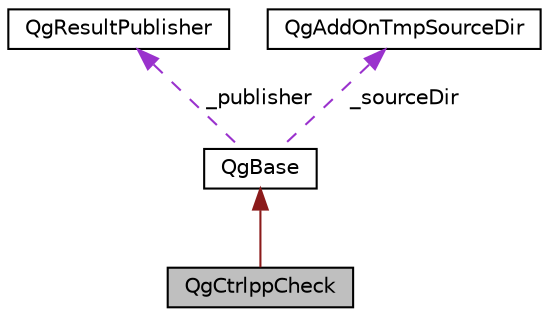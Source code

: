 digraph "QgCtrlppCheck"
{
 // LATEX_PDF_SIZE
  edge [fontname="Helvetica",fontsize="10",labelfontname="Helvetica",labelfontsize="10"];
  node [fontname="Helvetica",fontsize="10",shape=record];
  Node1 [label="QgCtrlppCheck",height=0.2,width=0.4,color="black", fillcolor="grey75", style="filled", fontcolor="black",tooltip="QualityCheck ctrlppcheck."];
  Node2 -> Node1 [dir="back",color="firebrick4",fontsize="10",style="solid",fontname="Helvetica"];
  Node2 [label="QgBase",height=0.2,width=0.4,color="black", fillcolor="white", style="filled",URL="$classQgBase.html",tooltip="QualityGate base class."];
  Node3 -> Node2 [dir="back",color="darkorchid3",fontsize="10",style="dashed",label=" _publisher" ,fontname="Helvetica"];
  Node3 [label="QgResultPublisher",height=0.2,width=0.4,color="black", fillcolor="white", style="filled",URL="$classQgResultPublisher.html",tooltip=" "];
  Node4 -> Node2 [dir="back",color="darkorchid3",fontsize="10",style="dashed",label=" _sourceDir" ,fontname="Helvetica"];
  Node4 [label="QgAddOnTmpSourceDir",height=0.2,width=0.4,color="black", fillcolor="white", style="filled",URL="$classQgAddOnTmpSourceDir.html",tooltip=" "];
}
